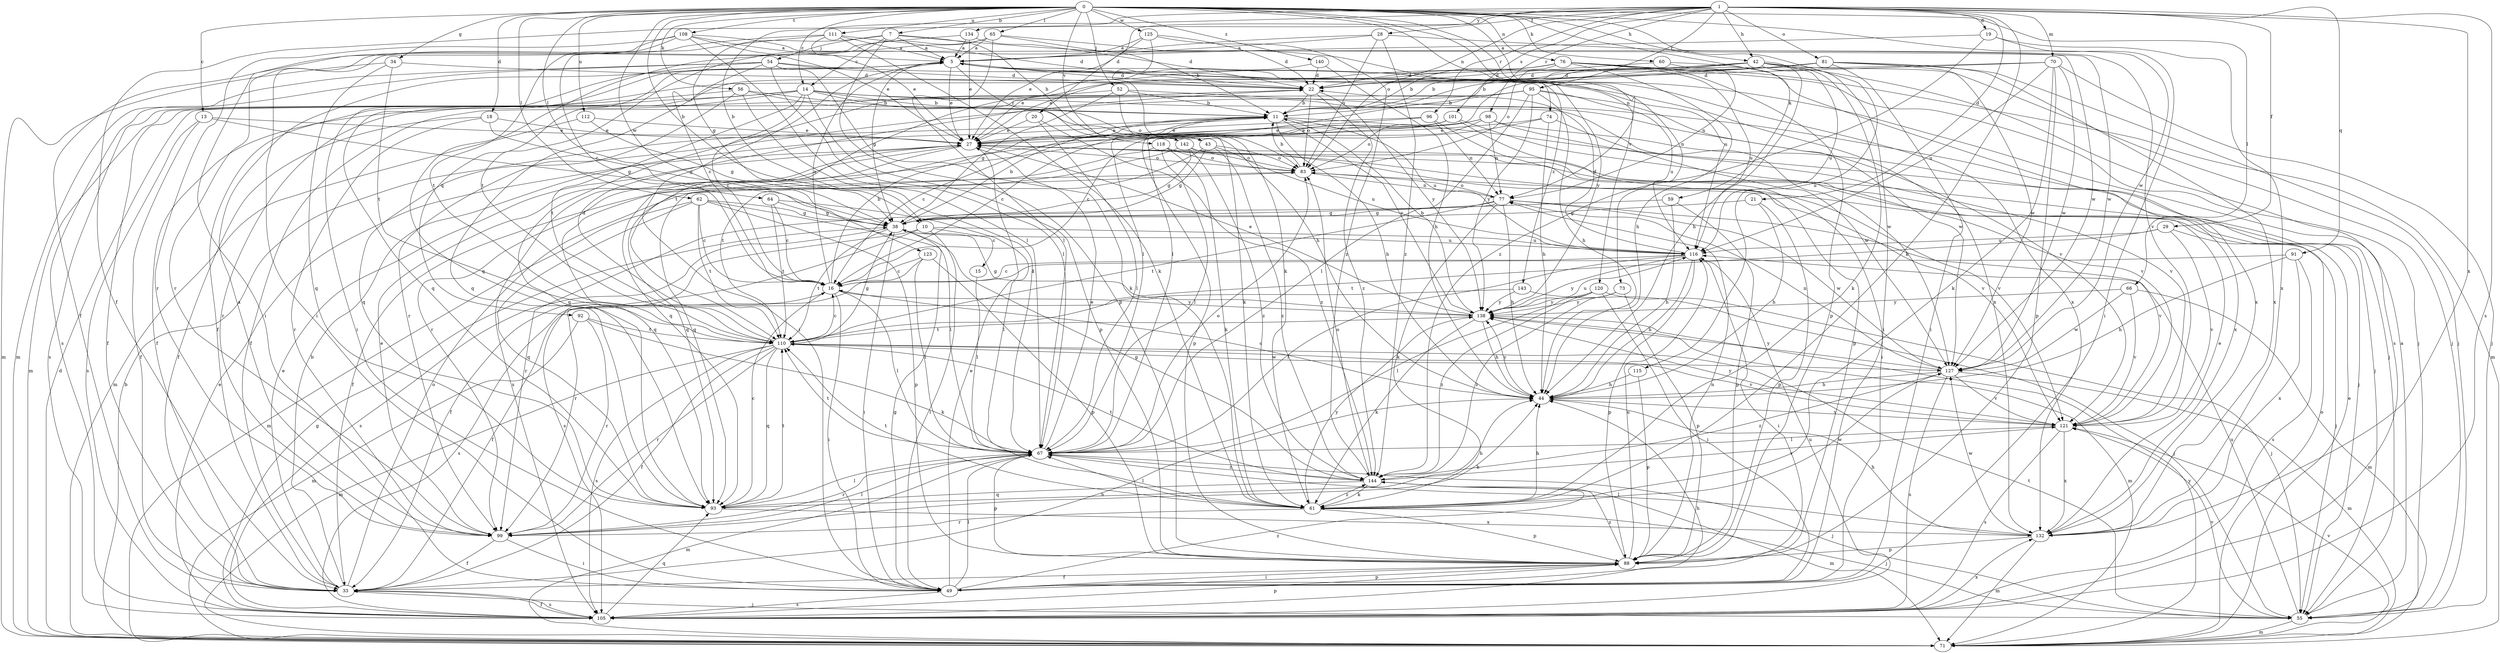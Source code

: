strict digraph  {
0;
1;
5;
7;
10;
11;
13;
14;
15;
16;
18;
19;
20;
21;
22;
27;
28;
29;
33;
34;
38;
42;
43;
44;
49;
52;
54;
55;
56;
59;
60;
61;
62;
64;
65;
66;
67;
70;
71;
73;
74;
76;
77;
81;
83;
88;
91;
92;
93;
95;
96;
98;
99;
101;
105;
108;
110;
111;
112;
115;
116;
118;
120;
121;
123;
125;
127;
132;
134;
138;
140;
142;
143;
144;
0 -> 7  [label=b];
0 -> 10  [label=b];
0 -> 13  [label=c];
0 -> 14  [label=c];
0 -> 18  [label=d];
0 -> 34  [label=g];
0 -> 42  [label=h];
0 -> 52  [label=j];
0 -> 56  [label=k];
0 -> 59  [label=k];
0 -> 60  [label=k];
0 -> 62  [label=l];
0 -> 64  [label=l];
0 -> 65  [label=l];
0 -> 66  [label=l];
0 -> 73  [label=n];
0 -> 74  [label=n];
0 -> 76  [label=n];
0 -> 77  [label=n];
0 -> 108  [label=t];
0 -> 111  [label=u];
0 -> 112  [label=u];
0 -> 115  [label=u];
0 -> 118  [label=v];
0 -> 120  [label=v];
0 -> 123  [label=w];
0 -> 125  [label=w];
0 -> 127  [label=w];
0 -> 140  [label=z];
1 -> 10  [label=b];
1 -> 19  [label=d];
1 -> 20  [label=d];
1 -> 21  [label=d];
1 -> 28  [label=f];
1 -> 29  [label=f];
1 -> 33  [label=f];
1 -> 42  [label=h];
1 -> 61  [label=k];
1 -> 70  [label=m];
1 -> 81  [label=o];
1 -> 83  [label=o];
1 -> 91  [label=q];
1 -> 95  [label=r];
1 -> 96  [label=r];
1 -> 98  [label=r];
1 -> 101  [label=s];
1 -> 105  [label=s];
1 -> 132  [label=x];
1 -> 134  [label=y];
5 -> 22  [label=d];
5 -> 27  [label=e];
5 -> 38  [label=g];
5 -> 49  [label=i];
5 -> 92  [label=q];
5 -> 93  [label=q];
5 -> 132  [label=x];
5 -> 138  [label=y];
5 -> 142  [label=z];
5 -> 143  [label=z];
7 -> 5  [label=a];
7 -> 14  [label=c];
7 -> 38  [label=g];
7 -> 43  [label=h];
7 -> 54  [label=j];
7 -> 88  [label=p];
7 -> 116  [label=u];
10 -> 15  [label=c];
10 -> 33  [label=f];
10 -> 49  [label=i];
10 -> 105  [label=s];
10 -> 116  [label=u];
11 -> 27  [label=e];
11 -> 44  [label=h];
11 -> 55  [label=j];
11 -> 88  [label=p];
11 -> 116  [label=u];
11 -> 138  [label=y];
13 -> 27  [label=e];
13 -> 33  [label=f];
13 -> 38  [label=g];
13 -> 105  [label=s];
14 -> 11  [label=b];
14 -> 16  [label=c];
14 -> 33  [label=f];
14 -> 71  [label=m];
14 -> 83  [label=o];
14 -> 88  [label=p];
14 -> 99  [label=r];
14 -> 110  [label=t];
14 -> 121  [label=v];
14 -> 127  [label=w];
15 -> 67  [label=l];
16 -> 5  [label=a];
16 -> 11  [label=b];
16 -> 49  [label=i];
16 -> 67  [label=l];
16 -> 105  [label=s];
16 -> 138  [label=y];
18 -> 27  [label=e];
18 -> 33  [label=f];
18 -> 38  [label=g];
18 -> 99  [label=r];
19 -> 5  [label=a];
19 -> 49  [label=i];
19 -> 132  [label=x];
19 -> 144  [label=z];
20 -> 27  [label=e];
20 -> 67  [label=l];
20 -> 144  [label=z];
21 -> 38  [label=g];
21 -> 44  [label=h];
21 -> 88  [label=p];
22 -> 11  [label=b];
22 -> 83  [label=o];
22 -> 93  [label=q];
22 -> 138  [label=y];
22 -> 144  [label=z];
27 -> 83  [label=o];
27 -> 93  [label=q];
27 -> 105  [label=s];
27 -> 121  [label=v];
28 -> 5  [label=a];
28 -> 83  [label=o];
28 -> 93  [label=q];
28 -> 121  [label=v];
28 -> 144  [label=z];
29 -> 55  [label=j];
29 -> 110  [label=t];
29 -> 116  [label=u];
29 -> 121  [label=v];
33 -> 11  [label=b];
33 -> 27  [label=e];
33 -> 44  [label=h];
33 -> 55  [label=j];
33 -> 83  [label=o];
33 -> 105  [label=s];
34 -> 22  [label=d];
34 -> 71  [label=m];
34 -> 93  [label=q];
34 -> 110  [label=t];
38 -> 11  [label=b];
38 -> 49  [label=i];
38 -> 105  [label=s];
38 -> 110  [label=t];
38 -> 116  [label=u];
42 -> 11  [label=b];
42 -> 22  [label=d];
42 -> 27  [label=e];
42 -> 44  [label=h];
42 -> 49  [label=i];
42 -> 55  [label=j];
42 -> 61  [label=k];
42 -> 67  [label=l];
42 -> 105  [label=s];
42 -> 116  [label=u];
43 -> 38  [label=g];
43 -> 83  [label=o];
43 -> 110  [label=t];
43 -> 116  [label=u];
43 -> 144  [label=z];
44 -> 16  [label=c];
44 -> 121  [label=v];
44 -> 138  [label=y];
49 -> 27  [label=e];
49 -> 38  [label=g];
49 -> 67  [label=l];
49 -> 88  [label=p];
49 -> 105  [label=s];
49 -> 144  [label=z];
52 -> 11  [label=b];
52 -> 33  [label=f];
52 -> 38  [label=g];
52 -> 55  [label=j];
52 -> 61  [label=k];
54 -> 16  [label=c];
54 -> 22  [label=d];
54 -> 49  [label=i];
54 -> 61  [label=k];
54 -> 67  [label=l];
54 -> 71  [label=m];
54 -> 105  [label=s];
54 -> 132  [label=x];
55 -> 5  [label=a];
55 -> 71  [label=m];
55 -> 110  [label=t];
55 -> 116  [label=u];
55 -> 121  [label=v];
56 -> 11  [label=b];
56 -> 44  [label=h];
56 -> 67  [label=l];
56 -> 93  [label=q];
56 -> 105  [label=s];
59 -> 38  [label=g];
59 -> 44  [label=h];
59 -> 88  [label=p];
60 -> 22  [label=d];
60 -> 77  [label=n];
60 -> 132  [label=x];
61 -> 44  [label=h];
61 -> 55  [label=j];
61 -> 67  [label=l];
61 -> 88  [label=p];
61 -> 99  [label=r];
61 -> 110  [label=t];
61 -> 127  [label=w];
61 -> 138  [label=y];
61 -> 144  [label=z];
62 -> 16  [label=c];
62 -> 38  [label=g];
62 -> 67  [label=l];
62 -> 71  [label=m];
62 -> 88  [label=p];
62 -> 93  [label=q];
62 -> 110  [label=t];
64 -> 16  [label=c];
64 -> 38  [label=g];
64 -> 67  [label=l];
64 -> 110  [label=t];
65 -> 5  [label=a];
65 -> 11  [label=b];
65 -> 49  [label=i];
65 -> 67  [label=l];
65 -> 110  [label=t];
65 -> 127  [label=w];
66 -> 71  [label=m];
66 -> 121  [label=v];
66 -> 127  [label=w];
66 -> 138  [label=y];
67 -> 27  [label=e];
67 -> 55  [label=j];
67 -> 71  [label=m];
67 -> 83  [label=o];
67 -> 88  [label=p];
67 -> 99  [label=r];
67 -> 110  [label=t];
67 -> 144  [label=z];
70 -> 22  [label=d];
70 -> 33  [label=f];
70 -> 55  [label=j];
70 -> 61  [label=k];
70 -> 88  [label=p];
70 -> 116  [label=u];
70 -> 127  [label=w];
71 -> 11  [label=b];
71 -> 22  [label=d];
71 -> 27  [label=e];
71 -> 83  [label=o];
71 -> 121  [label=v];
71 -> 138  [label=y];
73 -> 88  [label=p];
73 -> 138  [label=y];
73 -> 144  [label=z];
74 -> 27  [label=e];
74 -> 44  [label=h];
74 -> 99  [label=r];
74 -> 127  [label=w];
76 -> 11  [label=b];
76 -> 22  [label=d];
76 -> 27  [label=e];
76 -> 44  [label=h];
76 -> 55  [label=j];
76 -> 71  [label=m];
76 -> 83  [label=o];
76 -> 88  [label=p];
76 -> 116  [label=u];
77 -> 38  [label=g];
77 -> 44  [label=h];
77 -> 61  [label=k];
77 -> 83  [label=o];
77 -> 99  [label=r];
77 -> 110  [label=t];
77 -> 121  [label=v];
77 -> 127  [label=w];
81 -> 11  [label=b];
81 -> 22  [label=d];
81 -> 49  [label=i];
81 -> 55  [label=j];
81 -> 67  [label=l];
81 -> 110  [label=t];
81 -> 127  [label=w];
81 -> 132  [label=x];
83 -> 11  [label=b];
83 -> 33  [label=f];
83 -> 77  [label=n];
88 -> 33  [label=f];
88 -> 49  [label=i];
88 -> 77  [label=n];
88 -> 116  [label=u];
88 -> 144  [label=z];
91 -> 16  [label=c];
91 -> 44  [label=h];
91 -> 105  [label=s];
91 -> 132  [label=x];
92 -> 61  [label=k];
92 -> 71  [label=m];
92 -> 99  [label=r];
92 -> 110  [label=t];
93 -> 16  [label=c];
93 -> 44  [label=h];
93 -> 67  [label=l];
93 -> 110  [label=t];
93 -> 132  [label=x];
95 -> 11  [label=b];
95 -> 33  [label=f];
95 -> 44  [label=h];
95 -> 67  [label=l];
95 -> 99  [label=r];
95 -> 116  [label=u];
95 -> 127  [label=w];
95 -> 138  [label=y];
96 -> 16  [label=c];
96 -> 27  [label=e];
96 -> 77  [label=n];
96 -> 88  [label=p];
98 -> 16  [label=c];
98 -> 27  [label=e];
98 -> 77  [label=n];
98 -> 93  [label=q];
98 -> 121  [label=v];
98 -> 132  [label=x];
99 -> 5  [label=a];
99 -> 27  [label=e];
99 -> 33  [label=f];
99 -> 44  [label=h];
99 -> 49  [label=i];
99 -> 67  [label=l];
101 -> 16  [label=c];
101 -> 27  [label=e];
101 -> 49  [label=i];
101 -> 83  [label=o];
101 -> 121  [label=v];
105 -> 27  [label=e];
105 -> 33  [label=f];
105 -> 38  [label=g];
105 -> 44  [label=h];
105 -> 88  [label=p];
105 -> 93  [label=q];
105 -> 116  [label=u];
105 -> 132  [label=x];
108 -> 5  [label=a];
108 -> 27  [label=e];
108 -> 49  [label=i];
108 -> 67  [label=l];
108 -> 99  [label=r];
108 -> 110  [label=t];
108 -> 127  [label=w];
110 -> 16  [label=c];
110 -> 22  [label=d];
110 -> 33  [label=f];
110 -> 38  [label=g];
110 -> 71  [label=m];
110 -> 93  [label=q];
110 -> 99  [label=r];
110 -> 105  [label=s];
110 -> 121  [label=v];
110 -> 127  [label=w];
111 -> 5  [label=a];
111 -> 16  [label=c];
111 -> 22  [label=d];
111 -> 27  [label=e];
111 -> 33  [label=f];
111 -> 61  [label=k];
112 -> 27  [label=e];
112 -> 38  [label=g];
112 -> 71  [label=m];
115 -> 44  [label=h];
115 -> 88  [label=p];
116 -> 16  [label=c];
116 -> 22  [label=d];
116 -> 44  [label=h];
116 -> 49  [label=i];
116 -> 67  [label=l];
116 -> 88  [label=p];
116 -> 138  [label=y];
118 -> 61  [label=k];
118 -> 67  [label=l];
118 -> 83  [label=o];
118 -> 93  [label=q];
118 -> 121  [label=v];
120 -> 49  [label=i];
120 -> 55  [label=j];
120 -> 67  [label=l];
120 -> 138  [label=y];
120 -> 144  [label=z];
121 -> 67  [label=l];
121 -> 105  [label=s];
121 -> 132  [label=x];
121 -> 138  [label=y];
123 -> 16  [label=c];
123 -> 67  [label=l];
123 -> 88  [label=p];
123 -> 99  [label=r];
125 -> 5  [label=a];
125 -> 22  [label=d];
125 -> 27  [label=e];
125 -> 61  [label=k];
125 -> 144  [label=z];
127 -> 44  [label=h];
127 -> 71  [label=m];
127 -> 77  [label=n];
127 -> 105  [label=s];
127 -> 121  [label=v];
127 -> 138  [label=y];
127 -> 144  [label=z];
132 -> 27  [label=e];
132 -> 44  [label=h];
132 -> 67  [label=l];
132 -> 71  [label=m];
132 -> 88  [label=p];
132 -> 127  [label=w];
134 -> 5  [label=a];
134 -> 22  [label=d];
134 -> 27  [label=e];
134 -> 99  [label=r];
138 -> 11  [label=b];
138 -> 27  [label=e];
138 -> 38  [label=g];
138 -> 44  [label=h];
138 -> 61  [label=k];
138 -> 71  [label=m];
138 -> 110  [label=t];
138 -> 116  [label=u];
140 -> 22  [label=d];
140 -> 44  [label=h];
140 -> 93  [label=q];
142 -> 38  [label=g];
142 -> 55  [label=j];
142 -> 83  [label=o];
142 -> 93  [label=q];
142 -> 144  [label=z];
143 -> 33  [label=f];
143 -> 55  [label=j];
143 -> 138  [label=y];
144 -> 38  [label=g];
144 -> 61  [label=k];
144 -> 71  [label=m];
144 -> 83  [label=o];
144 -> 93  [label=q];
144 -> 110  [label=t];
144 -> 121  [label=v];
}
